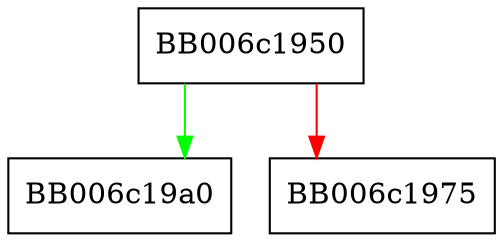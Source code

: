 digraph kdf_scrypt_settable_ctx_params {
  node [shape="box"];
  graph [splines=ortho];
  BB006c1950 -> BB006c19a0 [color="green"];
  BB006c1950 -> BB006c1975 [color="red"];
}